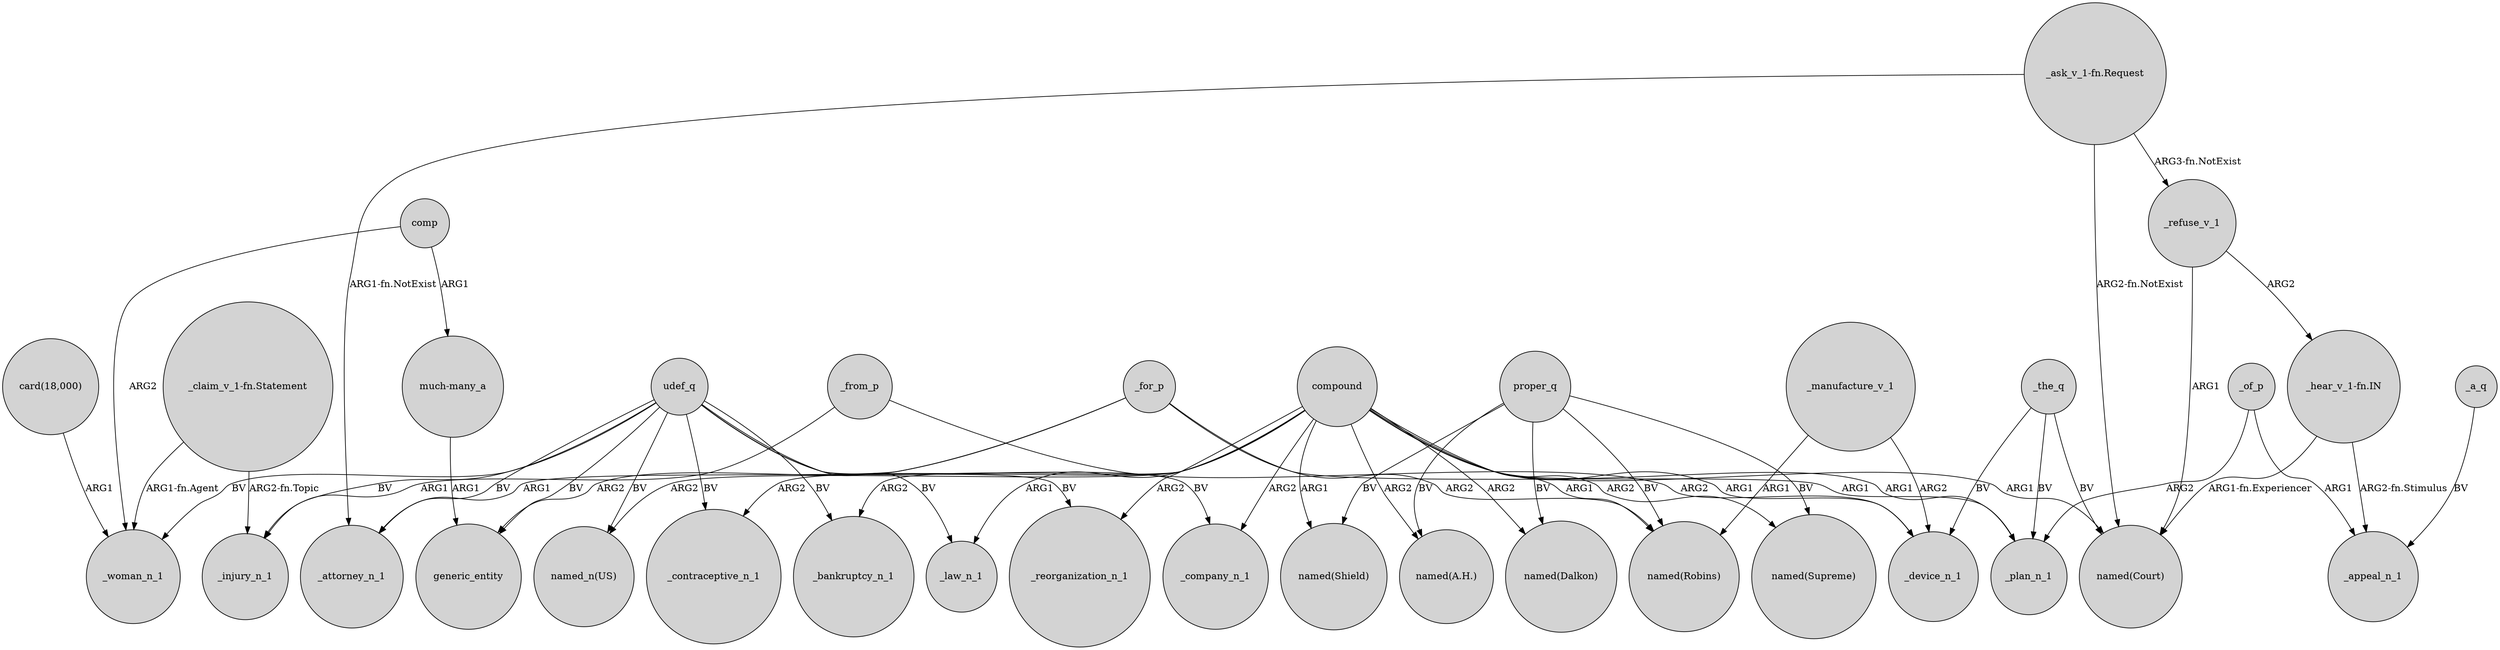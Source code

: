 digraph {
	node [shape=circle style=filled]
	"_claim_v_1-fn.Statement" -> _woman_n_1 [label="ARG1-fn.Agent"]
	_of_p -> _appeal_n_1 [label=ARG1]
	udef_q -> _company_n_1 [label=BV]
	udef_q -> "named_n(US)" [label=BV]
	udef_q -> _bankruptcy_n_1 [label=BV]
	udef_q -> generic_entity [label=BV]
	compound -> _contraceptive_n_1 [label=ARG2]
	compound -> "named(Robins)" [label=ARG1]
	udef_q -> _woman_n_1 [label=BV]
	"_hear_v_1-fn.IN" -> "named(Court)" [label="ARG1-fn.Experiencer"]
	"much-many_a" -> generic_entity [label=ARG1]
	compound -> _bankruptcy_n_1 [label=ARG2]
	compound -> _company_n_1 [label=ARG2]
	_the_q -> _plan_n_1 [label=BV]
	_for_p -> generic_entity [label=ARG2]
	compound -> _plan_n_1 [label=ARG1]
	udef_q -> _law_n_1 [label=BV]
	_the_q -> "named(Court)" [label=BV]
	proper_q -> "named(A.H.)" [label=BV]
	compound -> "named(Court)" [label=ARG1]
	compound -> "named_n(US)" [label=ARG2]
	"card(18,000)" -> _woman_n_1 [label=ARG1]
	"_claim_v_1-fn.Statement" -> _injury_n_1 [label="ARG2-fn.Topic"]
	compound -> "named(Dalkon)" [label=ARG2]
	_for_p -> _plan_n_1 [label=ARG1]
	udef_q -> _attorney_n_1 [label=BV]
	comp -> "much-many_a" [label=ARG1]
	compound -> "named(Supreme)" [label=ARG2]
	compound -> _reorganization_n_1 [label=ARG2]
	_from_p -> _device_n_1 [label=ARG2]
	udef_q -> _injury_n_1 [label=BV]
	_for_p -> "named(Robins)" [label=ARG2]
	proper_q -> "named(Supreme)" [label=BV]
	comp -> _woman_n_1 [label=ARG2]
	proper_q -> "named(Robins)" [label=BV]
	"_ask_v_1-fn.Request" -> "named(Court)" [label="ARG2-fn.NotExist"]
	_manufacture_v_1 -> _device_n_1 [label=ARG2]
	"_ask_v_1-fn.Request" -> _attorney_n_1 [label="ARG1-fn.NotExist"]
	_refuse_v_1 -> "named(Court)" [label=ARG1]
	_manufacture_v_1 -> "named(Robins)" [label=ARG1]
	_refuse_v_1 -> "_hear_v_1-fn.IN" [label=ARG2]
	proper_q -> "named(Dalkon)" [label=BV]
	compound -> _device_n_1 [label=ARG1]
	_for_p -> _attorney_n_1 [label=ARG1]
	compound -> "named(Shield)" [label=ARG1]
	compound -> _law_n_1 [label=ARG1]
	compound -> "named(A.H.)" [label=ARG2]
	_of_p -> _plan_n_1 [label=ARG2]
	"_ask_v_1-fn.Request" -> _refuse_v_1 [label="ARG3-fn.NotExist"]
	proper_q -> "named(Shield)" [label=BV]
	_the_q -> _device_n_1 [label=BV]
	udef_q -> _contraceptive_n_1 [label=BV]
	_a_q -> _appeal_n_1 [label=BV]
	udef_q -> _reorganization_n_1 [label=BV]
	_from_p -> _injury_n_1 [label=ARG1]
	"_hear_v_1-fn.IN" -> _appeal_n_1 [label="ARG2-fn.Stimulus"]
}
